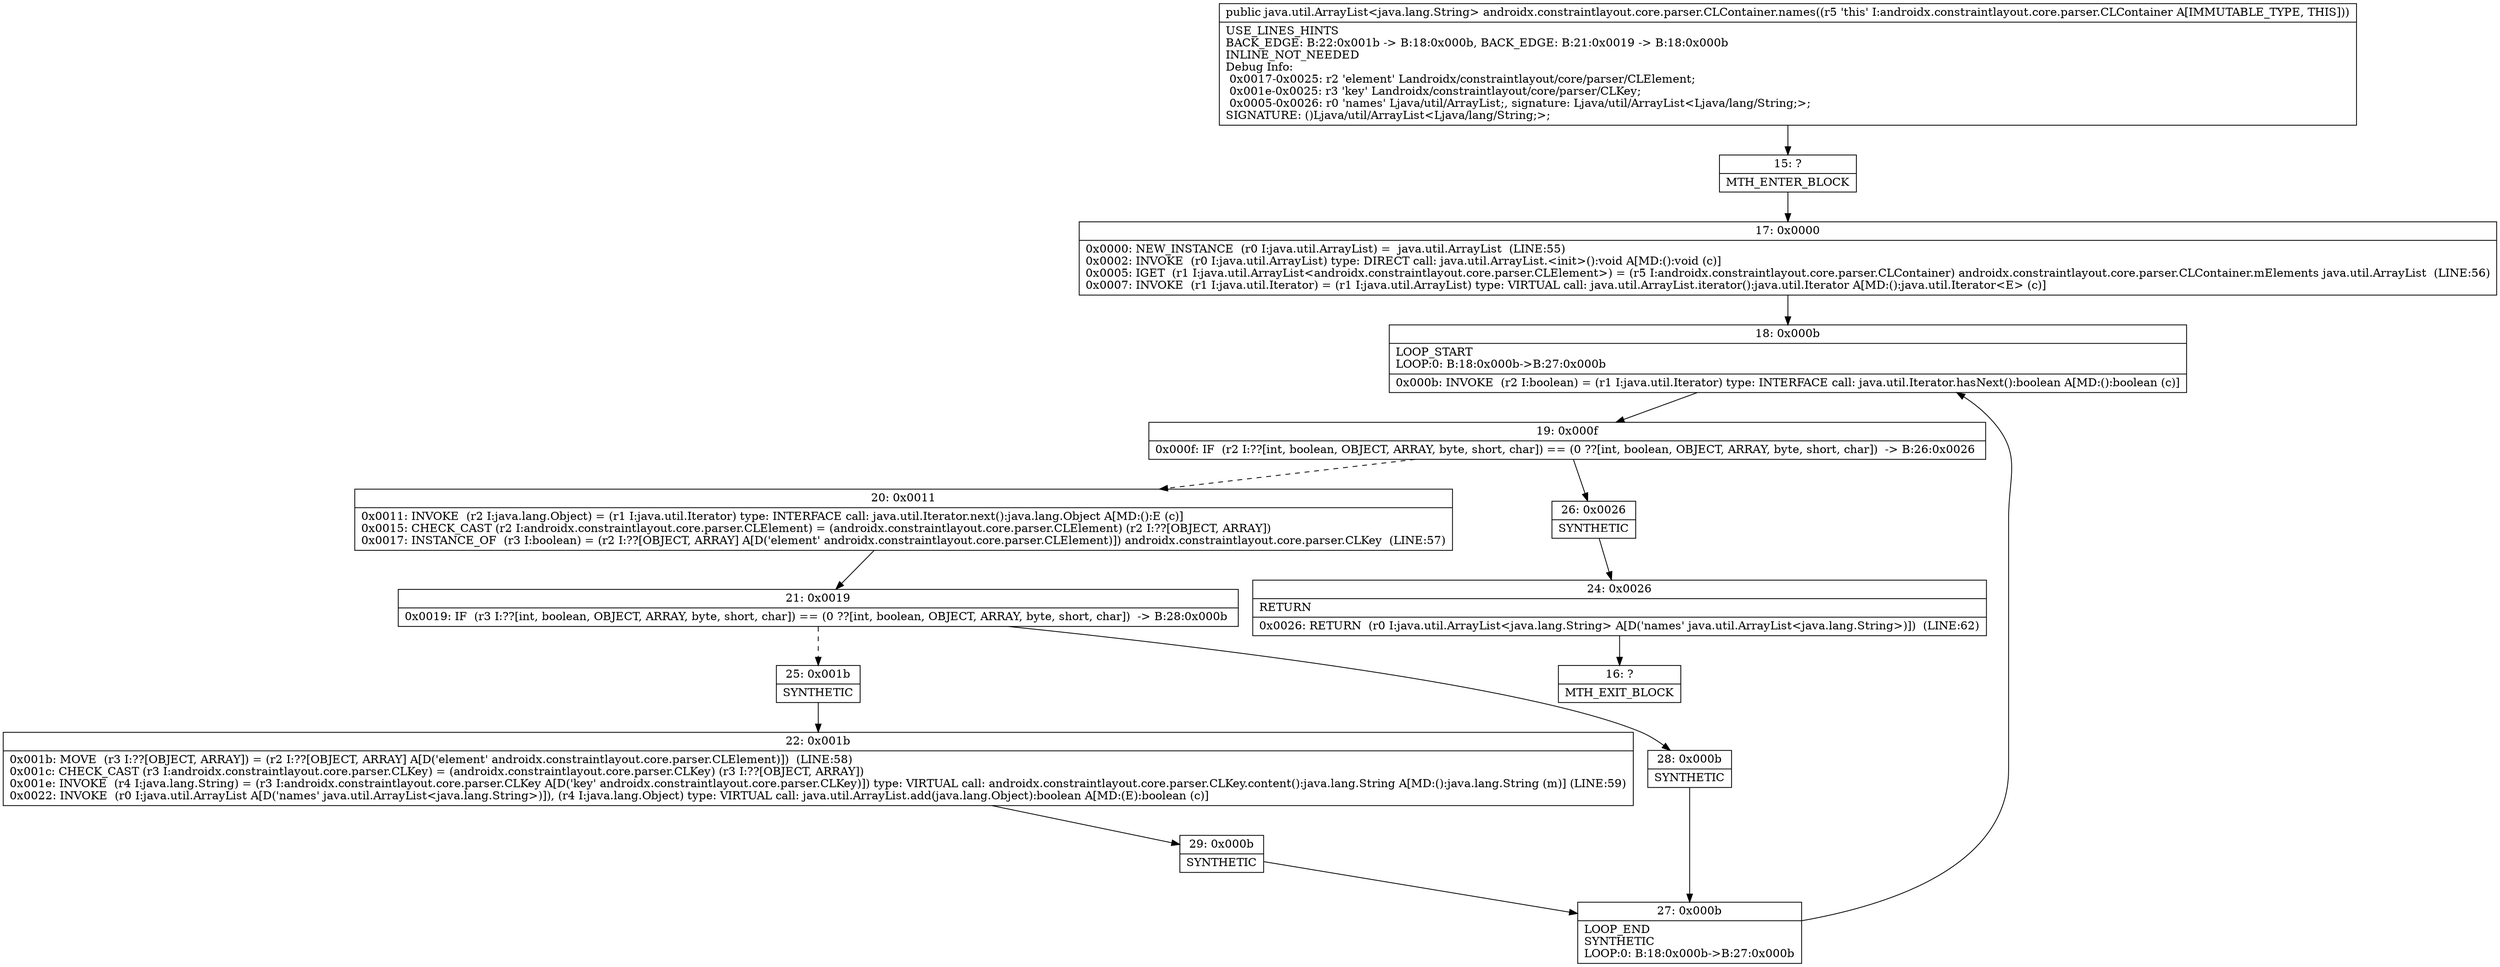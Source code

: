 digraph "CFG forandroidx.constraintlayout.core.parser.CLContainer.names()Ljava\/util\/ArrayList;" {
Node_15 [shape=record,label="{15\:\ ?|MTH_ENTER_BLOCK\l}"];
Node_17 [shape=record,label="{17\:\ 0x0000|0x0000: NEW_INSTANCE  (r0 I:java.util.ArrayList) =  java.util.ArrayList  (LINE:55)\l0x0002: INVOKE  (r0 I:java.util.ArrayList) type: DIRECT call: java.util.ArrayList.\<init\>():void A[MD:():void (c)]\l0x0005: IGET  (r1 I:java.util.ArrayList\<androidx.constraintlayout.core.parser.CLElement\>) = (r5 I:androidx.constraintlayout.core.parser.CLContainer) androidx.constraintlayout.core.parser.CLContainer.mElements java.util.ArrayList  (LINE:56)\l0x0007: INVOKE  (r1 I:java.util.Iterator) = (r1 I:java.util.ArrayList) type: VIRTUAL call: java.util.ArrayList.iterator():java.util.Iterator A[MD:():java.util.Iterator\<E\> (c)]\l}"];
Node_18 [shape=record,label="{18\:\ 0x000b|LOOP_START\lLOOP:0: B:18:0x000b\-\>B:27:0x000b\l|0x000b: INVOKE  (r2 I:boolean) = (r1 I:java.util.Iterator) type: INTERFACE call: java.util.Iterator.hasNext():boolean A[MD:():boolean (c)]\l}"];
Node_19 [shape=record,label="{19\:\ 0x000f|0x000f: IF  (r2 I:??[int, boolean, OBJECT, ARRAY, byte, short, char]) == (0 ??[int, boolean, OBJECT, ARRAY, byte, short, char])  \-\> B:26:0x0026 \l}"];
Node_20 [shape=record,label="{20\:\ 0x0011|0x0011: INVOKE  (r2 I:java.lang.Object) = (r1 I:java.util.Iterator) type: INTERFACE call: java.util.Iterator.next():java.lang.Object A[MD:():E (c)]\l0x0015: CHECK_CAST (r2 I:androidx.constraintlayout.core.parser.CLElement) = (androidx.constraintlayout.core.parser.CLElement) (r2 I:??[OBJECT, ARRAY]) \l0x0017: INSTANCE_OF  (r3 I:boolean) = (r2 I:??[OBJECT, ARRAY] A[D('element' androidx.constraintlayout.core.parser.CLElement)]) androidx.constraintlayout.core.parser.CLKey  (LINE:57)\l}"];
Node_21 [shape=record,label="{21\:\ 0x0019|0x0019: IF  (r3 I:??[int, boolean, OBJECT, ARRAY, byte, short, char]) == (0 ??[int, boolean, OBJECT, ARRAY, byte, short, char])  \-\> B:28:0x000b \l}"];
Node_25 [shape=record,label="{25\:\ 0x001b|SYNTHETIC\l}"];
Node_22 [shape=record,label="{22\:\ 0x001b|0x001b: MOVE  (r3 I:??[OBJECT, ARRAY]) = (r2 I:??[OBJECT, ARRAY] A[D('element' androidx.constraintlayout.core.parser.CLElement)])  (LINE:58)\l0x001c: CHECK_CAST (r3 I:androidx.constraintlayout.core.parser.CLKey) = (androidx.constraintlayout.core.parser.CLKey) (r3 I:??[OBJECT, ARRAY]) \l0x001e: INVOKE  (r4 I:java.lang.String) = (r3 I:androidx.constraintlayout.core.parser.CLKey A[D('key' androidx.constraintlayout.core.parser.CLKey)]) type: VIRTUAL call: androidx.constraintlayout.core.parser.CLKey.content():java.lang.String A[MD:():java.lang.String (m)] (LINE:59)\l0x0022: INVOKE  (r0 I:java.util.ArrayList A[D('names' java.util.ArrayList\<java.lang.String\>)]), (r4 I:java.lang.Object) type: VIRTUAL call: java.util.ArrayList.add(java.lang.Object):boolean A[MD:(E):boolean (c)]\l}"];
Node_29 [shape=record,label="{29\:\ 0x000b|SYNTHETIC\l}"];
Node_27 [shape=record,label="{27\:\ 0x000b|LOOP_END\lSYNTHETIC\lLOOP:0: B:18:0x000b\-\>B:27:0x000b\l}"];
Node_28 [shape=record,label="{28\:\ 0x000b|SYNTHETIC\l}"];
Node_26 [shape=record,label="{26\:\ 0x0026|SYNTHETIC\l}"];
Node_24 [shape=record,label="{24\:\ 0x0026|RETURN\l|0x0026: RETURN  (r0 I:java.util.ArrayList\<java.lang.String\> A[D('names' java.util.ArrayList\<java.lang.String\>)])  (LINE:62)\l}"];
Node_16 [shape=record,label="{16\:\ ?|MTH_EXIT_BLOCK\l}"];
MethodNode[shape=record,label="{public java.util.ArrayList\<java.lang.String\> androidx.constraintlayout.core.parser.CLContainer.names((r5 'this' I:androidx.constraintlayout.core.parser.CLContainer A[IMMUTABLE_TYPE, THIS]))  | USE_LINES_HINTS\lBACK_EDGE: B:22:0x001b \-\> B:18:0x000b, BACK_EDGE: B:21:0x0019 \-\> B:18:0x000b\lINLINE_NOT_NEEDED\lDebug Info:\l  0x0017\-0x0025: r2 'element' Landroidx\/constraintlayout\/core\/parser\/CLElement;\l  0x001e\-0x0025: r3 'key' Landroidx\/constraintlayout\/core\/parser\/CLKey;\l  0x0005\-0x0026: r0 'names' Ljava\/util\/ArrayList;, signature: Ljava\/util\/ArrayList\<Ljava\/lang\/String;\>;\lSIGNATURE: ()Ljava\/util\/ArrayList\<Ljava\/lang\/String;\>;\l}"];
MethodNode -> Node_15;Node_15 -> Node_17;
Node_17 -> Node_18;
Node_18 -> Node_19;
Node_19 -> Node_20[style=dashed];
Node_19 -> Node_26;
Node_20 -> Node_21;
Node_21 -> Node_25[style=dashed];
Node_21 -> Node_28;
Node_25 -> Node_22;
Node_22 -> Node_29;
Node_29 -> Node_27;
Node_27 -> Node_18;
Node_28 -> Node_27;
Node_26 -> Node_24;
Node_24 -> Node_16;
}

